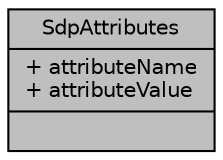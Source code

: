 digraph "SdpAttributes"
{
 // LATEX_PDF_SIZE
  edge [fontname="Helvetica",fontsize="10",labelfontname="Helvetica",labelfontsize="10"];
  node [fontname="Helvetica",fontsize="10",shape=record];
  Node1 [label="{SdpAttributes\n|+ attributeName\l+ attributeValue\l|}",height=0.2,width=0.4,color="black", fillcolor="grey75", style="filled", fontcolor="black",tooltip=" "];
}
